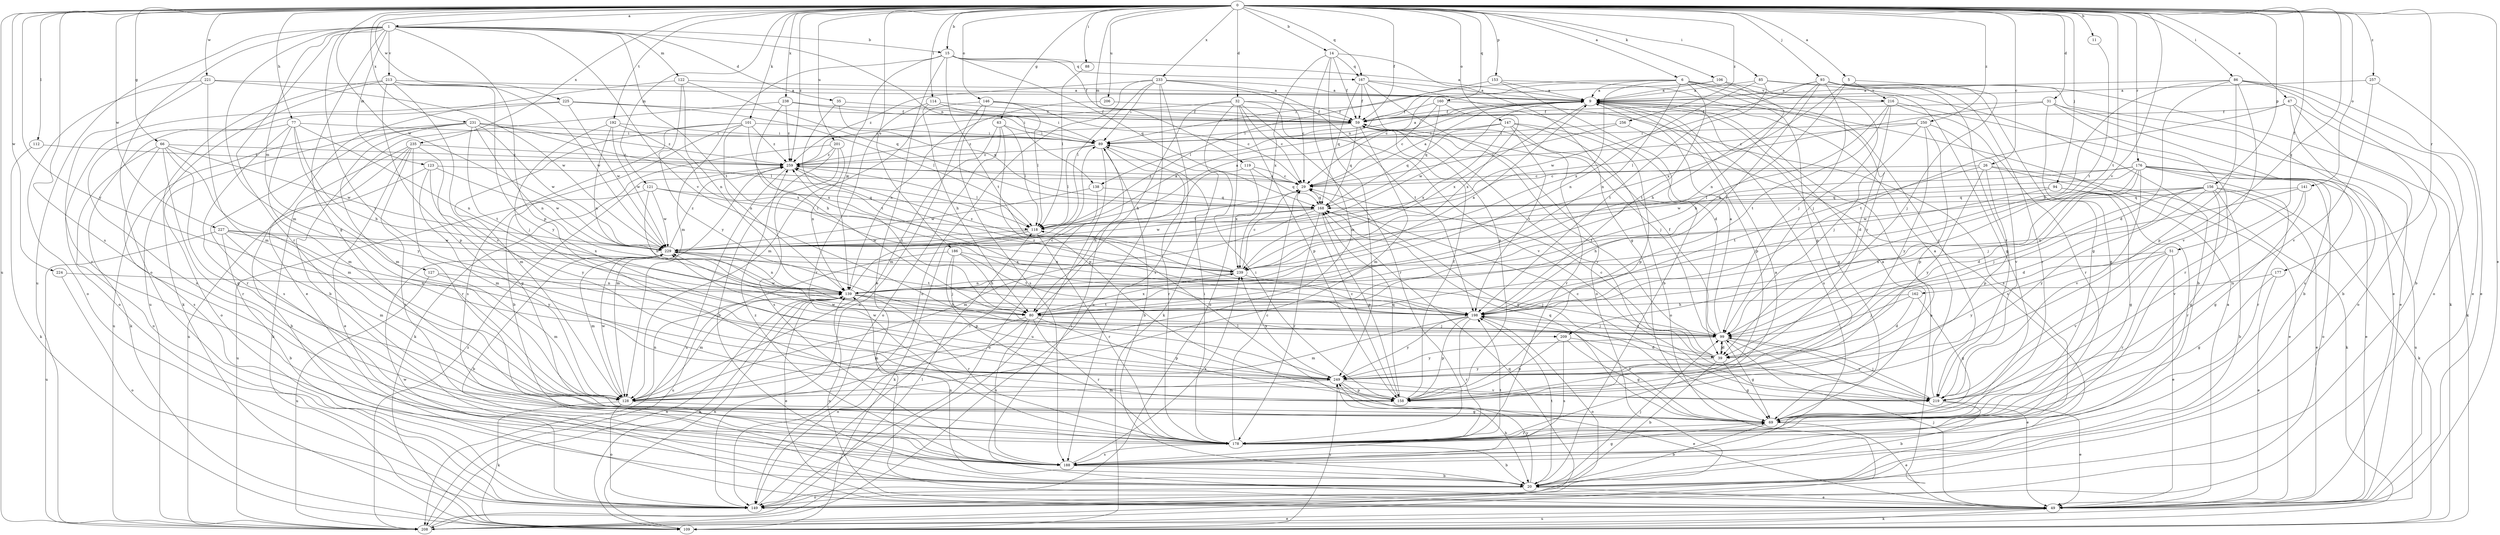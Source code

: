 strict digraph  {
0;
1;
5;
6;
9;
11;
14;
15;
20;
26;
29;
31;
32;
35;
39;
47;
49;
51;
59;
63;
66;
69;
77;
80;
85;
86;
88;
89;
93;
94;
99;
101;
106;
109;
112;
114;
118;
119;
121;
122;
123;
127;
128;
138;
139;
141;
146;
147;
149;
153;
156;
158;
160;
162;
167;
168;
176;
177;
178;
186;
188;
192;
198;
201;
206;
208;
209;
213;
216;
219;
221;
224;
225;
227;
229;
231;
233;
235;
238;
239;
249;
250;
256;
257;
259;
0 -> 1  [label=a];
0 -> 5  [label=a];
0 -> 6  [label=a];
0 -> 11  [label=b];
0 -> 14  [label=b];
0 -> 15  [label=b];
0 -> 26  [label=c];
0 -> 31  [label=d];
0 -> 32  [label=d];
0 -> 47  [label=e];
0 -> 49  [label=e];
0 -> 51  [label=f];
0 -> 59  [label=f];
0 -> 63  [label=g];
0 -> 66  [label=g];
0 -> 77  [label=h];
0 -> 85  [label=i];
0 -> 86  [label=i];
0 -> 88  [label=i];
0 -> 93  [label=j];
0 -> 94  [label=j];
0 -> 101  [label=k];
0 -> 106  [label=k];
0 -> 112  [label=l];
0 -> 114  [label=l];
0 -> 119  [label=m];
0 -> 121  [label=m];
0 -> 141  [label=o];
0 -> 146  [label=o];
0 -> 147  [label=o];
0 -> 153  [label=p];
0 -> 156  [label=p];
0 -> 160  [label=q];
0 -> 162  [label=q];
0 -> 167  [label=q];
0 -> 176  [label=r];
0 -> 177  [label=r];
0 -> 186  [label=s];
0 -> 188  [label=s];
0 -> 192  [label=t];
0 -> 198  [label=t];
0 -> 201  [label=u];
0 -> 206  [label=u];
0 -> 208  [label=u];
0 -> 209  [label=v];
0 -> 221  [label=w];
0 -> 224  [label=w];
0 -> 225  [label=w];
0 -> 227  [label=w];
0 -> 229  [label=w];
0 -> 231  [label=x];
0 -> 233  [label=x];
0 -> 235  [label=x];
0 -> 238  [label=x];
0 -> 249  [label=y];
0 -> 250  [label=z];
0 -> 256  [label=z];
0 -> 257  [label=z];
0 -> 259  [label=z];
1 -> 15  [label=b];
1 -> 35  [label=d];
1 -> 69  [label=g];
1 -> 122  [label=m];
1 -> 123  [label=m];
1 -> 127  [label=m];
1 -> 128  [label=m];
1 -> 138  [label=n];
1 -> 149  [label=o];
1 -> 158  [label=p];
1 -> 178  [label=r];
1 -> 198  [label=t];
1 -> 208  [label=u];
1 -> 209  [label=v];
1 -> 213  [label=v];
1 -> 249  [label=y];
5 -> 80  [label=h];
5 -> 99  [label=j];
5 -> 216  [label=v];
5 -> 239  [label=x];
6 -> 9  [label=a];
6 -> 69  [label=g];
6 -> 89  [label=i];
6 -> 138  [label=n];
6 -> 139  [label=n];
6 -> 198  [label=t];
6 -> 216  [label=v];
6 -> 219  [label=v];
6 -> 239  [label=x];
6 -> 249  [label=y];
9 -> 59  [label=f];
9 -> 69  [label=g];
9 -> 158  [label=p];
9 -> 188  [label=s];
9 -> 229  [label=w];
9 -> 239  [label=x];
11 -> 198  [label=t];
14 -> 59  [label=f];
14 -> 69  [label=g];
14 -> 128  [label=m];
14 -> 167  [label=q];
14 -> 239  [label=x];
14 -> 249  [label=y];
15 -> 9  [label=a];
15 -> 49  [label=e];
15 -> 59  [label=f];
15 -> 128  [label=m];
15 -> 139  [label=n];
15 -> 167  [label=q];
15 -> 168  [label=q];
15 -> 198  [label=t];
20 -> 49  [label=e];
20 -> 99  [label=j];
20 -> 139  [label=n];
20 -> 149  [label=o];
20 -> 198  [label=t];
20 -> 249  [label=y];
26 -> 29  [label=c];
26 -> 49  [label=e];
26 -> 109  [label=k];
26 -> 158  [label=p];
26 -> 198  [label=t];
26 -> 249  [label=y];
29 -> 9  [label=a];
29 -> 168  [label=q];
29 -> 259  [label=z];
31 -> 49  [label=e];
31 -> 59  [label=f];
31 -> 69  [label=g];
31 -> 118  [label=l];
31 -> 178  [label=r];
31 -> 188  [label=s];
32 -> 29  [label=c];
32 -> 59  [label=f];
32 -> 80  [label=h];
32 -> 109  [label=k];
32 -> 149  [label=o];
32 -> 158  [label=p];
32 -> 178  [label=r];
32 -> 219  [label=v];
32 -> 259  [label=z];
35 -> 59  [label=f];
35 -> 168  [label=q];
35 -> 198  [label=t];
39 -> 20  [label=b];
39 -> 29  [label=c];
39 -> 59  [label=f];
39 -> 69  [label=g];
39 -> 99  [label=j];
39 -> 229  [label=w];
39 -> 249  [label=y];
47 -> 20  [label=b];
47 -> 59  [label=f];
47 -> 109  [label=k];
47 -> 149  [label=o];
47 -> 198  [label=t];
49 -> 9  [label=a];
49 -> 89  [label=i];
49 -> 99  [label=j];
49 -> 109  [label=k];
49 -> 139  [label=n];
49 -> 208  [label=u];
51 -> 49  [label=e];
51 -> 178  [label=r];
51 -> 219  [label=v];
51 -> 239  [label=x];
51 -> 249  [label=y];
59 -> 89  [label=i];
59 -> 99  [label=j];
59 -> 128  [label=m];
59 -> 168  [label=q];
59 -> 219  [label=v];
59 -> 259  [label=z];
63 -> 89  [label=i];
63 -> 118  [label=l];
63 -> 128  [label=m];
63 -> 149  [label=o];
63 -> 158  [label=p];
66 -> 69  [label=g];
66 -> 128  [label=m];
66 -> 149  [label=o];
66 -> 178  [label=r];
66 -> 188  [label=s];
66 -> 229  [label=w];
66 -> 259  [label=z];
69 -> 9  [label=a];
69 -> 20  [label=b];
69 -> 49  [label=e];
69 -> 118  [label=l];
69 -> 168  [label=q];
69 -> 178  [label=r];
69 -> 198  [label=t];
77 -> 80  [label=h];
77 -> 89  [label=i];
77 -> 109  [label=k];
77 -> 128  [label=m];
77 -> 139  [label=n];
77 -> 178  [label=r];
77 -> 249  [label=y];
80 -> 99  [label=j];
80 -> 128  [label=m];
80 -> 149  [label=o];
80 -> 158  [label=p];
80 -> 178  [label=r];
80 -> 188  [label=s];
80 -> 229  [label=w];
80 -> 239  [label=x];
80 -> 259  [label=z];
85 -> 9  [label=a];
85 -> 20  [label=b];
85 -> 49  [label=e];
85 -> 139  [label=n];
85 -> 198  [label=t];
86 -> 9  [label=a];
86 -> 20  [label=b];
86 -> 39  [label=d];
86 -> 49  [label=e];
86 -> 80  [label=h];
86 -> 149  [label=o];
86 -> 158  [label=p];
86 -> 219  [label=v];
88 -> 118  [label=l];
89 -> 9  [label=a];
89 -> 20  [label=b];
89 -> 118  [label=l];
89 -> 178  [label=r];
89 -> 208  [label=u];
89 -> 259  [label=z];
93 -> 9  [label=a];
93 -> 69  [label=g];
93 -> 80  [label=h];
93 -> 99  [label=j];
93 -> 109  [label=k];
93 -> 178  [label=r];
93 -> 198  [label=t];
93 -> 219  [label=v];
93 -> 229  [label=w];
94 -> 69  [label=g];
94 -> 80  [label=h];
94 -> 168  [label=q];
94 -> 178  [label=r];
99 -> 9  [label=a];
99 -> 39  [label=d];
99 -> 49  [label=e];
99 -> 59  [label=f];
99 -> 69  [label=g];
99 -> 198  [label=t];
99 -> 219  [label=v];
99 -> 249  [label=y];
101 -> 20  [label=b];
101 -> 89  [label=i];
101 -> 128  [label=m];
101 -> 139  [label=n];
101 -> 188  [label=s];
101 -> 239  [label=x];
101 -> 259  [label=z];
106 -> 9  [label=a];
106 -> 29  [label=c];
106 -> 99  [label=j];
106 -> 139  [label=n];
109 -> 139  [label=n];
109 -> 249  [label=y];
112 -> 109  [label=k];
112 -> 259  [label=z];
114 -> 59  [label=f];
114 -> 80  [label=h];
114 -> 89  [label=i];
114 -> 178  [label=r];
118 -> 9  [label=a];
118 -> 109  [label=k];
118 -> 178  [label=r];
118 -> 229  [label=w];
119 -> 29  [label=c];
119 -> 80  [label=h];
119 -> 168  [label=q];
119 -> 239  [label=x];
121 -> 80  [label=h];
121 -> 118  [label=l];
121 -> 168  [label=q];
121 -> 208  [label=u];
121 -> 229  [label=w];
122 -> 9  [label=a];
122 -> 49  [label=e];
122 -> 139  [label=n];
122 -> 168  [label=q];
122 -> 249  [label=y];
123 -> 20  [label=b];
123 -> 29  [label=c];
123 -> 128  [label=m];
123 -> 229  [label=w];
123 -> 249  [label=y];
127 -> 128  [label=m];
127 -> 139  [label=n];
127 -> 208  [label=u];
128 -> 69  [label=g];
128 -> 109  [label=k];
128 -> 139  [label=n];
128 -> 149  [label=o];
128 -> 229  [label=w];
138 -> 149  [label=o];
138 -> 168  [label=q];
138 -> 229  [label=w];
139 -> 9  [label=a];
139 -> 29  [label=c];
139 -> 49  [label=e];
139 -> 80  [label=h];
139 -> 109  [label=k];
139 -> 128  [label=m];
139 -> 178  [label=r];
139 -> 198  [label=t];
141 -> 69  [label=g];
141 -> 139  [label=n];
141 -> 168  [label=q];
141 -> 219  [label=v];
146 -> 29  [label=c];
146 -> 59  [label=f];
146 -> 118  [label=l];
146 -> 128  [label=m];
146 -> 149  [label=o];
146 -> 188  [label=s];
147 -> 89  [label=i];
147 -> 149  [label=o];
147 -> 158  [label=p];
147 -> 168  [label=q];
147 -> 178  [label=r];
147 -> 198  [label=t];
147 -> 239  [label=x];
149 -> 89  [label=i];
149 -> 229  [label=w];
153 -> 9  [label=a];
153 -> 20  [label=b];
153 -> 118  [label=l];
153 -> 158  [label=p];
156 -> 20  [label=b];
156 -> 39  [label=d];
156 -> 49  [label=e];
156 -> 69  [label=g];
156 -> 99  [label=j];
156 -> 109  [label=k];
156 -> 168  [label=q];
156 -> 229  [label=w];
156 -> 249  [label=y];
158 -> 29  [label=c];
158 -> 59  [label=f];
158 -> 89  [label=i];
158 -> 168  [label=q];
160 -> 29  [label=c];
160 -> 59  [label=f];
160 -> 168  [label=q];
160 -> 188  [label=s];
160 -> 239  [label=x];
162 -> 39  [label=d];
162 -> 69  [label=g];
162 -> 80  [label=h];
162 -> 99  [label=j];
167 -> 9  [label=a];
167 -> 39  [label=d];
167 -> 59  [label=f];
167 -> 149  [label=o];
167 -> 158  [label=p];
167 -> 168  [label=q];
168 -> 118  [label=l];
168 -> 128  [label=m];
168 -> 158  [label=p];
168 -> 178  [label=r];
168 -> 229  [label=w];
176 -> 29  [label=c];
176 -> 39  [label=d];
176 -> 49  [label=e];
176 -> 99  [label=j];
176 -> 118  [label=l];
176 -> 149  [label=o];
176 -> 178  [label=r];
176 -> 208  [label=u];
176 -> 219  [label=v];
176 -> 229  [label=w];
177 -> 49  [label=e];
177 -> 69  [label=g];
177 -> 139  [label=n];
178 -> 9  [label=a];
178 -> 20  [label=b];
178 -> 29  [label=c];
178 -> 89  [label=i];
178 -> 188  [label=s];
186 -> 80  [label=h];
186 -> 99  [label=j];
186 -> 158  [label=p];
186 -> 198  [label=t];
186 -> 208  [label=u];
186 -> 239  [label=x];
188 -> 20  [label=b];
188 -> 69  [label=g];
188 -> 198  [label=t];
188 -> 239  [label=x];
188 -> 259  [label=z];
192 -> 89  [label=i];
192 -> 99  [label=j];
192 -> 139  [label=n];
192 -> 229  [label=w];
192 -> 239  [label=x];
198 -> 99  [label=j];
198 -> 128  [label=m];
198 -> 149  [label=o];
198 -> 158  [label=p];
198 -> 178  [label=r];
198 -> 249  [label=y];
198 -> 259  [label=z];
201 -> 20  [label=b];
201 -> 109  [label=k];
201 -> 139  [label=n];
201 -> 188  [label=s];
201 -> 259  [label=z];
206 -> 59  [label=f];
206 -> 139  [label=n];
208 -> 9  [label=a];
208 -> 49  [label=e];
208 -> 118  [label=l];
208 -> 139  [label=n];
208 -> 168  [label=q];
208 -> 259  [label=z];
209 -> 39  [label=d];
209 -> 69  [label=g];
209 -> 158  [label=p];
209 -> 188  [label=s];
213 -> 9  [label=a];
213 -> 109  [label=k];
213 -> 158  [label=p];
213 -> 208  [label=u];
213 -> 219  [label=v];
213 -> 229  [label=w];
213 -> 249  [label=y];
216 -> 20  [label=b];
216 -> 39  [label=d];
216 -> 59  [label=f];
216 -> 80  [label=h];
216 -> 178  [label=r];
216 -> 198  [label=t];
219 -> 9  [label=a];
219 -> 20  [label=b];
219 -> 29  [label=c];
219 -> 49  [label=e];
219 -> 99  [label=j];
219 -> 168  [label=q];
221 -> 9  [label=a];
221 -> 128  [label=m];
221 -> 149  [label=o];
221 -> 178  [label=r];
221 -> 229  [label=w];
224 -> 139  [label=n];
224 -> 149  [label=o];
225 -> 59  [label=f];
225 -> 118  [label=l];
225 -> 149  [label=o];
225 -> 188  [label=s];
225 -> 229  [label=w];
227 -> 20  [label=b];
227 -> 128  [label=m];
227 -> 208  [label=u];
227 -> 229  [label=w];
227 -> 239  [label=x];
227 -> 249  [label=y];
229 -> 9  [label=a];
229 -> 20  [label=b];
229 -> 128  [label=m];
229 -> 139  [label=n];
229 -> 198  [label=t];
229 -> 239  [label=x];
229 -> 259  [label=z];
231 -> 89  [label=i];
231 -> 118  [label=l];
231 -> 128  [label=m];
231 -> 139  [label=n];
231 -> 149  [label=o];
231 -> 188  [label=s];
231 -> 198  [label=t];
231 -> 208  [label=u];
231 -> 229  [label=w];
231 -> 259  [label=z];
233 -> 9  [label=a];
233 -> 29  [label=c];
233 -> 89  [label=i];
233 -> 118  [label=l];
233 -> 149  [label=o];
233 -> 188  [label=s];
233 -> 198  [label=t];
233 -> 208  [label=u];
233 -> 259  [label=z];
235 -> 49  [label=e];
235 -> 69  [label=g];
235 -> 109  [label=k];
235 -> 178  [label=r];
235 -> 188  [label=s];
235 -> 208  [label=u];
235 -> 259  [label=z];
238 -> 20  [label=b];
238 -> 59  [label=f];
238 -> 80  [label=h];
238 -> 89  [label=i];
238 -> 259  [label=z];
239 -> 29  [label=c];
239 -> 99  [label=j];
239 -> 139  [label=n];
239 -> 259  [label=z];
249 -> 20  [label=b];
249 -> 49  [label=e];
249 -> 128  [label=m];
249 -> 158  [label=p];
249 -> 219  [label=v];
249 -> 229  [label=w];
249 -> 239  [label=x];
250 -> 89  [label=i];
250 -> 99  [label=j];
250 -> 158  [label=p];
250 -> 219  [label=v];
250 -> 249  [label=y];
250 -> 259  [label=z];
256 -> 29  [label=c];
256 -> 89  [label=i];
256 -> 188  [label=s];
257 -> 9  [label=a];
257 -> 49  [label=e];
257 -> 219  [label=v];
259 -> 29  [label=c];
259 -> 118  [label=l];
259 -> 128  [label=m];
259 -> 208  [label=u];
}
